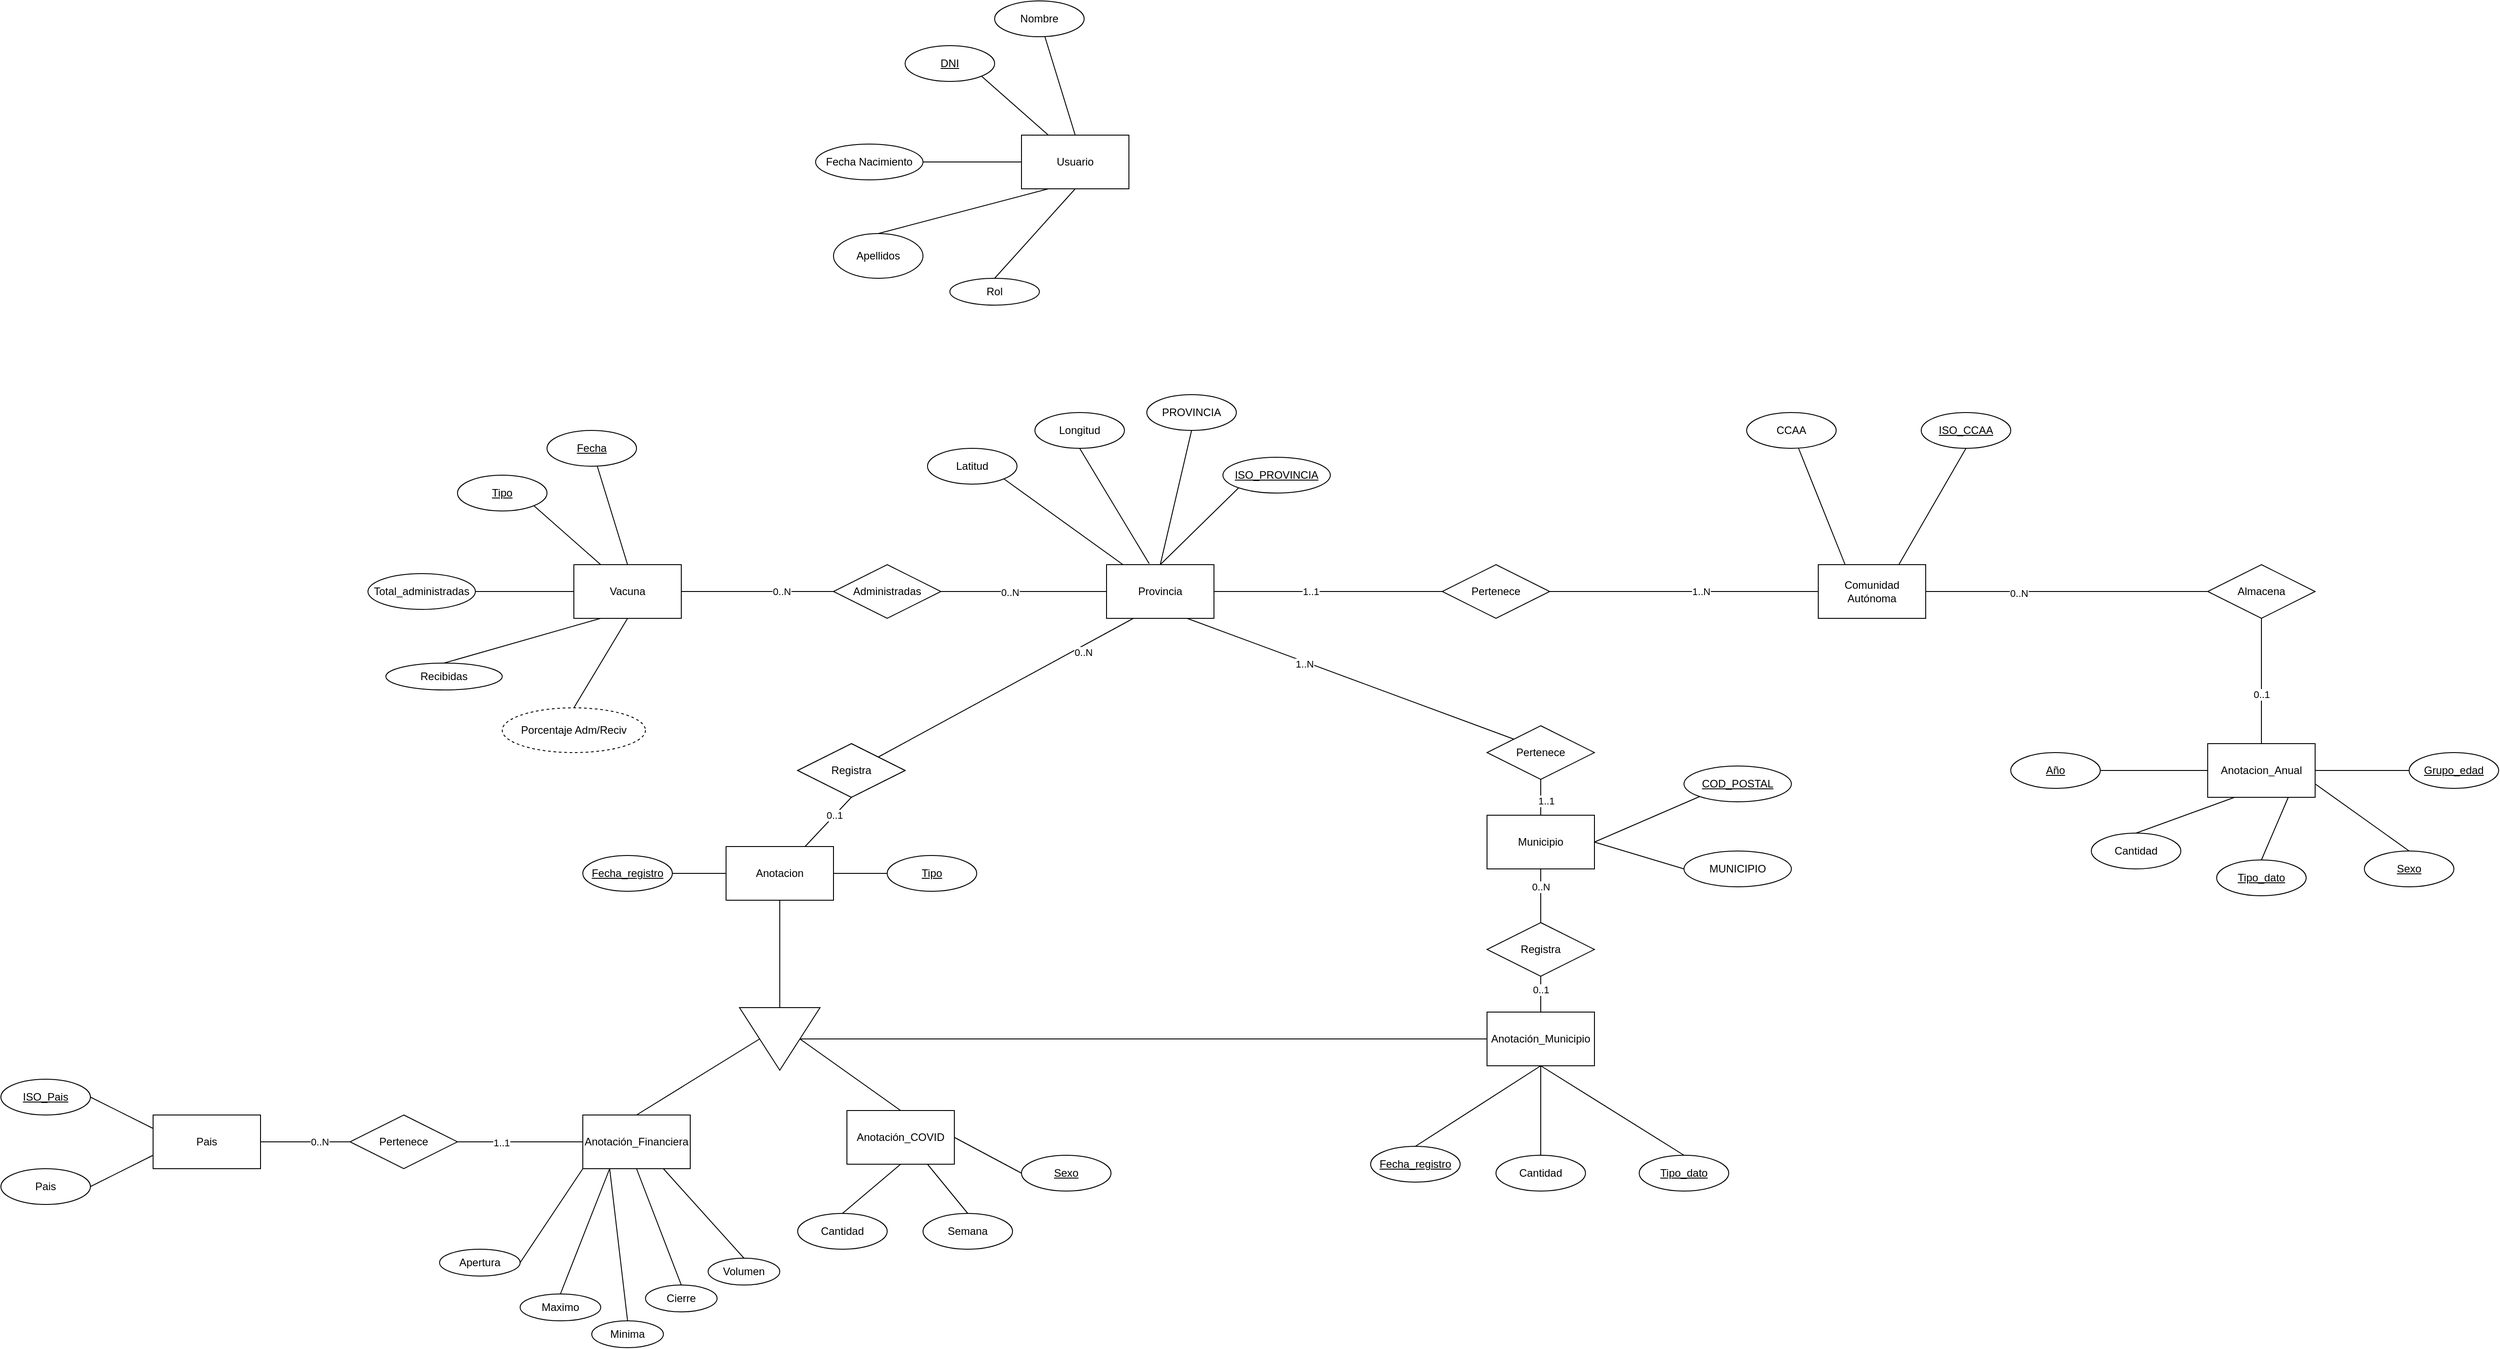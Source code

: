 <mxfile version="20.0.4" type="github">
  <diagram id="x1stXme_lI0jsgs1N3h_" name="Page-1">
    <mxGraphModel dx="4740" dy="2457" grid="1" gridSize="10" guides="1" tooltips="1" connect="1" arrows="1" fold="1" page="1" pageScale="1" pageWidth="5000" pageHeight="5000" math="0" shadow="0">
      <root>
        <mxCell id="0" />
        <mxCell id="1" parent="0" />
        <mxCell id="La3-25jKobvIbMl1DCS8-3" value="Provincia" style="rounded=0;whiteSpace=wrap;html=1;" parent="1" vertex="1">
          <mxGeometry x="1275" y="770" width="120" height="60" as="geometry" />
        </mxCell>
        <mxCell id="La3-25jKobvIbMl1DCS8-4" value="Pertenece" style="rhombus;whiteSpace=wrap;html=1;" parent="1" vertex="1">
          <mxGeometry x="1650" y="770" width="120" height="60" as="geometry" />
        </mxCell>
        <mxCell id="La3-25jKobvIbMl1DCS8-5" value="Comunidad Autónoma" style="rounded=0;whiteSpace=wrap;html=1;" parent="1" vertex="1">
          <mxGeometry x="2070" y="770" width="120" height="60" as="geometry" />
        </mxCell>
        <mxCell id="La3-25jKobvIbMl1DCS8-6" value="PROVINCIA" style="ellipse;whiteSpace=wrap;html=1;" parent="1" vertex="1">
          <mxGeometry x="1320" y="580" width="100" height="40" as="geometry" />
        </mxCell>
        <mxCell id="La3-25jKobvIbMl1DCS8-7" value="&lt;u&gt;ISO_PROVINCIA&lt;/u&gt;" style="ellipse;whiteSpace=wrap;html=1;" parent="1" vertex="1">
          <mxGeometry x="1405" y="650" width="120" height="40" as="geometry" />
        </mxCell>
        <mxCell id="La3-25jKobvIbMl1DCS8-8" value="" style="endArrow=none;html=1;rounded=0;entryX=0;entryY=1;entryDx=0;entryDy=0;exitX=0.5;exitY=0;exitDx=0;exitDy=0;" parent="1" source="La3-25jKobvIbMl1DCS8-3" target="La3-25jKobvIbMl1DCS8-7" edge="1">
          <mxGeometry width="50" height="50" relative="1" as="geometry">
            <mxPoint x="1515" y="910" as="sourcePoint" />
            <mxPoint x="1565" y="860" as="targetPoint" />
          </mxGeometry>
        </mxCell>
        <mxCell id="La3-25jKobvIbMl1DCS8-9" value="" style="endArrow=none;html=1;rounded=0;entryX=0.5;entryY=1;entryDx=0;entryDy=0;exitX=0.5;exitY=0;exitDx=0;exitDy=0;" parent="1" source="La3-25jKobvIbMl1DCS8-3" target="La3-25jKobvIbMl1DCS8-6" edge="1">
          <mxGeometry width="50" height="50" relative="1" as="geometry">
            <mxPoint x="1515" y="910" as="sourcePoint" />
            <mxPoint x="1565" y="860" as="targetPoint" />
          </mxGeometry>
        </mxCell>
        <mxCell id="La3-25jKobvIbMl1DCS8-10" value="CCAA" style="ellipse;whiteSpace=wrap;html=1;" parent="1" vertex="1">
          <mxGeometry x="1990" y="600" width="100" height="40" as="geometry" />
        </mxCell>
        <mxCell id="La3-25jKobvIbMl1DCS8-11" value="&lt;u&gt;ISO_CCAA&lt;/u&gt;" style="ellipse;whiteSpace=wrap;html=1;" parent="1" vertex="1">
          <mxGeometry x="2185" y="600" width="100" height="40" as="geometry" />
        </mxCell>
        <mxCell id="La3-25jKobvIbMl1DCS8-12" value="" style="endArrow=none;html=1;rounded=0;exitX=0.25;exitY=0;exitDx=0;exitDy=0;" parent="1" source="La3-25jKobvIbMl1DCS8-5" target="La3-25jKobvIbMl1DCS8-10" edge="1">
          <mxGeometry width="50" height="50" relative="1" as="geometry">
            <mxPoint x="1780" y="760" as="sourcePoint" />
            <mxPoint x="1830" y="710" as="targetPoint" />
          </mxGeometry>
        </mxCell>
        <mxCell id="La3-25jKobvIbMl1DCS8-13" value="" style="endArrow=none;html=1;rounded=0;entryX=0.5;entryY=1;entryDx=0;entryDy=0;exitX=0.75;exitY=0;exitDx=0;exitDy=0;" parent="1" source="La3-25jKobvIbMl1DCS8-5" target="La3-25jKobvIbMl1DCS8-11" edge="1">
          <mxGeometry width="50" height="50" relative="1" as="geometry">
            <mxPoint x="1980" y="780" as="sourcePoint" />
            <mxPoint x="2030" y="730" as="targetPoint" />
          </mxGeometry>
        </mxCell>
        <mxCell id="La3-25jKobvIbMl1DCS8-14" value="" style="endArrow=none;html=1;rounded=0;strokeColor=default;exitX=1;exitY=0.5;exitDx=0;exitDy=0;entryX=0;entryY=0.5;entryDx=0;entryDy=0;" parent="1" source="La3-25jKobvIbMl1DCS8-3" target="La3-25jKobvIbMl1DCS8-4" edge="1">
          <mxGeometry width="50" height="50" relative="1" as="geometry">
            <mxPoint x="1385" y="830" as="sourcePoint" />
            <mxPoint x="1455.0" y="800.0" as="targetPoint" />
          </mxGeometry>
        </mxCell>
        <mxCell id="La3-25jKobvIbMl1DCS8-15" value="1..1" style="edgeLabel;html=1;align=center;verticalAlign=middle;resizable=0;points=[];" parent="La3-25jKobvIbMl1DCS8-14" vertex="1" connectable="0">
          <mxGeometry x="-0.2" relative="1" as="geometry">
            <mxPoint x="6" as="offset" />
          </mxGeometry>
        </mxCell>
        <mxCell id="La3-25jKobvIbMl1DCS8-16" value="" style="endArrow=none;html=1;rounded=0;strokeColor=default;exitX=1;exitY=0.5;exitDx=0;exitDy=0;entryX=0;entryY=0.5;entryDx=0;entryDy=0;" parent="1" source="La3-25jKobvIbMl1DCS8-4" target="La3-25jKobvIbMl1DCS8-5" edge="1">
          <mxGeometry width="50" height="50" relative="1" as="geometry">
            <mxPoint x="1780" y="799.5" as="sourcePoint" />
            <mxPoint x="1880" y="799.5" as="targetPoint" />
          </mxGeometry>
        </mxCell>
        <mxCell id="La3-25jKobvIbMl1DCS8-17" value="1..N" style="edgeLabel;html=1;align=center;verticalAlign=middle;resizable=0;points=[];" parent="La3-25jKobvIbMl1DCS8-16" vertex="1" connectable="0">
          <mxGeometry x="0.214" y="-1" relative="1" as="geometry">
            <mxPoint x="-13" y="-1" as="offset" />
          </mxGeometry>
        </mxCell>
        <mxCell id="La3-25jKobvIbMl1DCS8-18" value="Vacuna" style="rounded=0;whiteSpace=wrap;html=1;" parent="1" vertex="1">
          <mxGeometry x="680" y="770" width="120" height="60" as="geometry" />
        </mxCell>
        <mxCell id="La3-25jKobvIbMl1DCS8-19" value="&lt;u&gt;Tipo&lt;/u&gt;" style="ellipse;whiteSpace=wrap;html=1;" parent="1" vertex="1">
          <mxGeometry x="550" y="670" width="100" height="40" as="geometry" />
        </mxCell>
        <mxCell id="La3-25jKobvIbMl1DCS8-20" value="" style="endArrow=none;html=1;rounded=0;strokeColor=default;entryX=0.25;entryY=0;entryDx=0;entryDy=0;exitX=1;exitY=1;exitDx=0;exitDy=0;" parent="1" source="La3-25jKobvIbMl1DCS8-19" target="La3-25jKobvIbMl1DCS8-18" edge="1">
          <mxGeometry width="50" height="50" relative="1" as="geometry">
            <mxPoint x="400" y="870" as="sourcePoint" />
            <mxPoint x="450" y="820" as="targetPoint" />
          </mxGeometry>
        </mxCell>
        <mxCell id="La3-25jKobvIbMl1DCS8-21" value="Total_administradas" style="ellipse;whiteSpace=wrap;html=1;" parent="1" vertex="1">
          <mxGeometry x="450" y="780" width="120" height="40" as="geometry" />
        </mxCell>
        <mxCell id="La3-25jKobvIbMl1DCS8-22" value="" style="endArrow=none;html=1;rounded=0;strokeColor=default;entryX=0;entryY=0.5;entryDx=0;entryDy=0;exitX=1;exitY=0.5;exitDx=0;exitDy=0;" parent="1" source="La3-25jKobvIbMl1DCS8-21" target="La3-25jKobvIbMl1DCS8-18" edge="1">
          <mxGeometry width="50" height="50" relative="1" as="geometry">
            <mxPoint x="550" y="890" as="sourcePoint" />
            <mxPoint x="650" y="840" as="targetPoint" />
          </mxGeometry>
        </mxCell>
        <mxCell id="La3-25jKobvIbMl1DCS8-23" value="Recibidas" style="ellipse;whiteSpace=wrap;html=1;" parent="1" vertex="1">
          <mxGeometry x="470" y="880" width="130" height="30" as="geometry" />
        </mxCell>
        <mxCell id="La3-25jKobvIbMl1DCS8-24" value="" style="endArrow=none;html=1;rounded=0;strokeColor=default;entryX=0.25;entryY=1;entryDx=0;entryDy=0;exitX=0.5;exitY=0;exitDx=0;exitDy=0;" parent="1" source="La3-25jKobvIbMl1DCS8-23" target="La3-25jKobvIbMl1DCS8-18" edge="1">
          <mxGeometry width="50" height="50" relative="1" as="geometry">
            <mxPoint x="460" y="920" as="sourcePoint" />
            <mxPoint x="540" y="830" as="targetPoint" />
          </mxGeometry>
        </mxCell>
        <mxCell id="La3-25jKobvIbMl1DCS8-25" value="Porcentaje Adm/Reciv" style="ellipse;whiteSpace=wrap;html=1;dashed=1;" parent="1" vertex="1">
          <mxGeometry x="600" y="930" width="160" height="50" as="geometry" />
        </mxCell>
        <mxCell id="La3-25jKobvIbMl1DCS8-26" value="" style="endArrow=none;html=1;rounded=0;strokeColor=default;exitX=0.5;exitY=0;exitDx=0;exitDy=0;entryX=0.5;entryY=1;entryDx=0;entryDy=0;" parent="1" source="La3-25jKobvIbMl1DCS8-25" target="La3-25jKobvIbMl1DCS8-18" edge="1">
          <mxGeometry width="50" height="50" relative="1" as="geometry">
            <mxPoint x="690" y="950" as="sourcePoint" />
            <mxPoint x="670" y="830" as="targetPoint" />
          </mxGeometry>
        </mxCell>
        <mxCell id="La3-25jKobvIbMl1DCS8-27" value="Administradas" style="rhombus;whiteSpace=wrap;html=1;" parent="1" vertex="1">
          <mxGeometry x="970" y="770" width="120" height="60" as="geometry" />
        </mxCell>
        <mxCell id="La3-25jKobvIbMl1DCS8-28" value="" style="endArrow=none;html=1;rounded=0;entryX=0;entryY=0.5;entryDx=0;entryDy=0;exitX=1;exitY=0.5;exitDx=0;exitDy=0;" parent="1" source="La3-25jKobvIbMl1DCS8-27" target="La3-25jKobvIbMl1DCS8-3" edge="1">
          <mxGeometry width="50" height="50" relative="1" as="geometry">
            <mxPoint x="1354.64" y="930.86" as="sourcePoint" />
            <mxPoint x="1320" y="800" as="targetPoint" />
          </mxGeometry>
        </mxCell>
        <mxCell id="La3-25jKobvIbMl1DCS8-29" value="0..N" style="edgeLabel;html=1;align=center;verticalAlign=middle;resizable=0;points=[];" parent="La3-25jKobvIbMl1DCS8-28" vertex="1" connectable="0">
          <mxGeometry x="0.25" y="-1" relative="1" as="geometry">
            <mxPoint x="-39" as="offset" />
          </mxGeometry>
        </mxCell>
        <mxCell id="La3-25jKobvIbMl1DCS8-30" value="" style="endArrow=none;html=1;rounded=0;entryX=0;entryY=0.5;entryDx=0;entryDy=0;exitX=1;exitY=0.5;exitDx=0;exitDy=0;" parent="1" source="La3-25jKobvIbMl1DCS8-18" target="La3-25jKobvIbMl1DCS8-27" edge="1">
          <mxGeometry width="50" height="50" relative="1" as="geometry">
            <mxPoint x="790" y="900" as="sourcePoint" />
            <mxPoint x="870" y="830" as="targetPoint" />
          </mxGeometry>
        </mxCell>
        <mxCell id="La3-25jKobvIbMl1DCS8-31" value="0..N" style="edgeLabel;html=1;align=center;verticalAlign=middle;resizable=0;points=[];" parent="La3-25jKobvIbMl1DCS8-30" vertex="1" connectable="0">
          <mxGeometry x="-0.4" y="-2" relative="1" as="geometry">
            <mxPoint x="61" y="-2" as="offset" />
          </mxGeometry>
        </mxCell>
        <mxCell id="La3-25jKobvIbMl1DCS8-32" value="Anotacion" style="rounded=0;whiteSpace=wrap;html=1;" parent="1" vertex="1">
          <mxGeometry x="850" y="1085" width="120" height="60" as="geometry" />
        </mxCell>
        <mxCell id="La3-25jKobvIbMl1DCS8-33" value="Municipio" style="rounded=0;whiteSpace=wrap;html=1;" parent="1" vertex="1">
          <mxGeometry x="1700" y="1050" width="120" height="60" as="geometry" />
        </mxCell>
        <mxCell id="La3-25jKobvIbMl1DCS8-34" value="&lt;u&gt;Tipo&lt;/u&gt;" style="ellipse;whiteSpace=wrap;html=1;" parent="1" vertex="1">
          <mxGeometry x="1030" y="1095" width="100" height="40" as="geometry" />
        </mxCell>
        <mxCell id="La3-25jKobvIbMl1DCS8-35" value="" style="endArrow=none;html=1;rounded=0;entryX=0;entryY=0.5;entryDx=0;entryDy=0;exitX=1;exitY=0.5;exitDx=0;exitDy=0;" parent="1" source="La3-25jKobvIbMl1DCS8-32" target="La3-25jKobvIbMl1DCS8-34" edge="1">
          <mxGeometry width="50" height="50" relative="1" as="geometry">
            <mxPoint x="845.0" y="1160.0" as="sourcePoint" />
            <mxPoint x="925.0" y="1060" as="targetPoint" />
          </mxGeometry>
        </mxCell>
        <mxCell id="La3-25jKobvIbMl1DCS8-37" value="" style="endArrow=none;html=1;rounded=0;entryX=0.5;entryY=0;entryDx=0;entryDy=0;exitX=0.5;exitY=1;exitDx=0;exitDy=0;" parent="1" source="ETN5ZDyVyyqrD5R9jvIr-5" target="ETN5ZDyVyyqrD5R9jvIr-7" edge="1">
          <mxGeometry width="50" height="50" relative="1" as="geometry">
            <mxPoint x="915.0" y="1320.0" as="sourcePoint" />
            <mxPoint x="780.0" y="1235" as="targetPoint" />
          </mxGeometry>
        </mxCell>
        <mxCell id="La3-25jKobvIbMl1DCS8-38" value="Latitud" style="ellipse;whiteSpace=wrap;html=1;" parent="1" vertex="1">
          <mxGeometry x="1075" y="640" width="100" height="40" as="geometry" />
        </mxCell>
        <mxCell id="La3-25jKobvIbMl1DCS8-39" value="Longitud" style="ellipse;whiteSpace=wrap;html=1;" parent="1" vertex="1">
          <mxGeometry x="1195" y="600" width="100" height="40" as="geometry" />
        </mxCell>
        <mxCell id="La3-25jKobvIbMl1DCS8-40" value="" style="endArrow=none;html=1;rounded=0;entryX=0.5;entryY=1;entryDx=0;entryDy=0;exitX=0.397;exitY=-0.018;exitDx=0;exitDy=0;exitPerimeter=0;" parent="1" source="La3-25jKobvIbMl1DCS8-3" target="La3-25jKobvIbMl1DCS8-39" edge="1">
          <mxGeometry width="50" height="50" relative="1" as="geometry">
            <mxPoint x="1345.0" y="780.0" as="sourcePoint" />
            <mxPoint x="1469.854" y="724.226" as="targetPoint" />
          </mxGeometry>
        </mxCell>
        <mxCell id="La3-25jKobvIbMl1DCS8-41" value="" style="endArrow=none;html=1;rounded=0;entryX=1;entryY=1;entryDx=0;entryDy=0;" parent="1" source="La3-25jKobvIbMl1DCS8-3" target="La3-25jKobvIbMl1DCS8-38" edge="1">
          <mxGeometry width="50" height="50" relative="1" as="geometry">
            <mxPoint x="1355.0" y="790.0" as="sourcePoint" />
            <mxPoint x="1479.854" y="734.226" as="targetPoint" />
          </mxGeometry>
        </mxCell>
        <mxCell id="La3-25jKobvIbMl1DCS8-42" value="Registra" style="rhombus;whiteSpace=wrap;html=1;" parent="1" vertex="1">
          <mxGeometry x="930" y="970" width="120" height="60" as="geometry" />
        </mxCell>
        <mxCell id="La3-25jKobvIbMl1DCS8-43" style="rounded=0;orthogonalLoop=1;jettySize=auto;html=1;exitX=0.5;exitY=1;exitDx=0;exitDy=0;endArrow=none;endFill=0;" parent="1" source="La3-25jKobvIbMl1DCS8-42" target="La3-25jKobvIbMl1DCS8-32" edge="1">
          <mxGeometry relative="1" as="geometry">
            <mxPoint x="1144.58" y="1005" as="sourcePoint" />
            <mxPoint x="1144.58" y="1065" as="targetPoint" />
          </mxGeometry>
        </mxCell>
        <mxCell id="La3-25jKobvIbMl1DCS8-44" value="0..1" style="edgeLabel;html=1;align=center;verticalAlign=middle;resizable=0;points=[];" parent="La3-25jKobvIbMl1DCS8-43" vertex="1" connectable="0">
          <mxGeometry x="-0.267" relative="1" as="geometry">
            <mxPoint as="offset" />
          </mxGeometry>
        </mxCell>
        <mxCell id="La3-25jKobvIbMl1DCS8-45" value="&lt;u&gt;Fecha_registro&lt;/u&gt;" style="ellipse;whiteSpace=wrap;html=1;" parent="1" vertex="1">
          <mxGeometry x="690" y="1095" width="100" height="40" as="geometry" />
        </mxCell>
        <mxCell id="La3-25jKobvIbMl1DCS8-46" value="" style="endArrow=none;html=1;rounded=0;entryX=1;entryY=0.5;entryDx=0;entryDy=0;exitX=0;exitY=0.5;exitDx=0;exitDy=0;" parent="1" source="La3-25jKobvIbMl1DCS8-32" target="La3-25jKobvIbMl1DCS8-45" edge="1">
          <mxGeometry width="50" height="50" relative="1" as="geometry">
            <mxPoint x="1155" y="835.0" as="sourcePoint" />
            <mxPoint x="1242.574" y="749.142" as="targetPoint" />
          </mxGeometry>
        </mxCell>
        <mxCell id="La3-25jKobvIbMl1DCS8-56" value="&lt;u&gt;Grupo_edad&lt;/u&gt;" style="ellipse;whiteSpace=wrap;html=1;" parent="1" vertex="1">
          <mxGeometry x="2730" y="980" width="100" height="40" as="geometry" />
        </mxCell>
        <mxCell id="La3-25jKobvIbMl1DCS8-57" value="" style="endArrow=none;html=1;rounded=0;exitX=0;exitY=0.5;exitDx=0;exitDy=0;entryX=1;entryY=0.5;entryDx=0;entryDy=0;" parent="1" source="La3-25jKobvIbMl1DCS8-56" target="La3-25jKobvIbMl1DCS8-78" edge="1">
          <mxGeometry width="50" height="50" relative="1" as="geometry">
            <mxPoint x="3060" y="780" as="sourcePoint" />
            <mxPoint x="2825" y="950" as="targetPoint" />
          </mxGeometry>
        </mxCell>
        <mxCell id="La3-25jKobvIbMl1DCS8-58" value="Pertenece" style="rhombus;whiteSpace=wrap;html=1;" parent="1" vertex="1">
          <mxGeometry x="1700" y="950" width="120" height="60" as="geometry" />
        </mxCell>
        <mxCell id="La3-25jKobvIbMl1DCS8-59" value="" style="endArrow=none;html=1;rounded=0;strokeColor=default;exitX=0.5;exitY=0;exitDx=0;exitDy=0;entryX=0.5;entryY=1;entryDx=0;entryDy=0;" parent="1" source="La3-25jKobvIbMl1DCS8-33" target="La3-25jKobvIbMl1DCS8-58" edge="1">
          <mxGeometry width="50" height="50" relative="1" as="geometry">
            <mxPoint x="1582.5" y="980" as="sourcePoint" />
            <mxPoint x="1642.5" y="980.0" as="targetPoint" />
          </mxGeometry>
        </mxCell>
        <mxCell id="La3-25jKobvIbMl1DCS8-60" value="1..1" style="edgeLabel;html=1;align=center;verticalAlign=middle;resizable=0;points=[];" parent="La3-25jKobvIbMl1DCS8-59" vertex="1" connectable="0">
          <mxGeometry x="-0.2" relative="1" as="geometry">
            <mxPoint x="6" as="offset" />
          </mxGeometry>
        </mxCell>
        <mxCell id="La3-25jKobvIbMl1DCS8-61" value="" style="endArrow=none;html=1;rounded=0;strokeColor=default;exitX=0;exitY=0;exitDx=0;exitDy=0;entryX=0.75;entryY=1;entryDx=0;entryDy=0;" parent="1" source="La3-25jKobvIbMl1DCS8-58" target="La3-25jKobvIbMl1DCS8-3" edge="1">
          <mxGeometry width="50" height="50" relative="1" as="geometry">
            <mxPoint x="1727.5" y="899.5" as="sourcePoint" />
            <mxPoint x="1787.5" y="900" as="targetPoint" />
          </mxGeometry>
        </mxCell>
        <mxCell id="La3-25jKobvIbMl1DCS8-62" value="1..N" style="edgeLabel;html=1;align=center;verticalAlign=middle;resizable=0;points=[];" parent="La3-25jKobvIbMl1DCS8-61" vertex="1" connectable="0">
          <mxGeometry x="0.214" y="-1" relative="1" as="geometry">
            <mxPoint x="-13" y="-1" as="offset" />
          </mxGeometry>
        </mxCell>
        <mxCell id="La3-25jKobvIbMl1DCS8-67" value="" style="endArrow=none;html=1;rounded=0;entryX=0.5;entryY=0;entryDx=0;entryDy=0;" parent="1" source="La3-25jKobvIbMl1DCS8-105" target="La3-25jKobvIbMl1DCS8-106" edge="1">
          <mxGeometry width="50" height="50" relative="1" as="geometry">
            <mxPoint x="1495.0" y="1400" as="sourcePoint" />
            <mxPoint x="1685.0" y="1400" as="targetPoint" />
          </mxGeometry>
        </mxCell>
        <mxCell id="La3-25jKobvIbMl1DCS8-68" style="rounded=0;orthogonalLoop=1;jettySize=auto;html=1;exitX=0.25;exitY=1;exitDx=0;exitDy=0;entryX=1;entryY=0;entryDx=0;entryDy=0;endArrow=none;endFill=0;" parent="1" target="La3-25jKobvIbMl1DCS8-70" edge="1" source="La3-25jKobvIbMl1DCS8-3">
          <mxGeometry relative="1" as="geometry">
            <mxPoint x="1335" y="830" as="sourcePoint" />
          </mxGeometry>
        </mxCell>
        <mxCell id="La3-25jKobvIbMl1DCS8-69" value="0..N" style="edgeLabel;html=1;align=center;verticalAlign=middle;resizable=0;points=[];" parent="La3-25jKobvIbMl1DCS8-68" vertex="1" connectable="0">
          <mxGeometry x="-0.6" y="-2" relative="1" as="geometry">
            <mxPoint x="2" y="8" as="offset" />
          </mxGeometry>
        </mxCell>
        <mxCell id="La3-25jKobvIbMl1DCS8-70" value="Registra" style="rhombus;whiteSpace=wrap;html=1;" parent="1" vertex="1">
          <mxGeometry x="930" y="970" width="120" height="60" as="geometry" />
        </mxCell>
        <mxCell id="La3-25jKobvIbMl1DCS8-73" value="&lt;u&gt;Fecha_registro&lt;/u&gt;" style="ellipse;whiteSpace=wrap;html=1;" parent="1" vertex="1">
          <mxGeometry x="1570" y="1420" width="100" height="40" as="geometry" />
        </mxCell>
        <mxCell id="La3-25jKobvIbMl1DCS8-74" value="" style="endArrow=none;html=1;rounded=0;entryX=0.5;entryY=0;entryDx=0;entryDy=0;exitX=0.5;exitY=1;exitDx=0;exitDy=0;" parent="1" source="La3-25jKobvIbMl1DCS8-105" target="La3-25jKobvIbMl1DCS8-73" edge="1">
          <mxGeometry width="50" height="50" relative="1" as="geometry">
            <mxPoint x="1465.0" y="1400" as="sourcePoint" />
            <mxPoint x="2302.574" y="1004.142" as="targetPoint" />
          </mxGeometry>
        </mxCell>
        <mxCell id="La3-25jKobvIbMl1DCS8-75" style="rounded=0;orthogonalLoop=1;jettySize=auto;html=1;exitX=0.5;exitY=1;exitDx=0;exitDy=0;entryX=0.5;entryY=0;entryDx=0;entryDy=0;endArrow=none;endFill=0;" parent="1" source="La3-25jKobvIbMl1DCS8-33" target="La3-25jKobvIbMl1DCS8-77" edge="1">
          <mxGeometry relative="1" as="geometry">
            <mxPoint x="2205" y="1140" as="sourcePoint" />
          </mxGeometry>
        </mxCell>
        <mxCell id="La3-25jKobvIbMl1DCS8-76" value="0..N" style="edgeLabel;html=1;align=center;verticalAlign=middle;resizable=0;points=[];" parent="La3-25jKobvIbMl1DCS8-75" vertex="1" connectable="0">
          <mxGeometry x="-0.6" y="-2" relative="1" as="geometry">
            <mxPoint x="2" y="8" as="offset" />
          </mxGeometry>
        </mxCell>
        <mxCell id="La3-25jKobvIbMl1DCS8-77" value="Registra" style="rhombus;whiteSpace=wrap;html=1;" parent="1" vertex="1">
          <mxGeometry x="1700" y="1170" width="120" height="60" as="geometry" />
        </mxCell>
        <mxCell id="La3-25jKobvIbMl1DCS8-78" value="Anotacion_Anual" style="rounded=0;whiteSpace=wrap;html=1;" parent="1" vertex="1">
          <mxGeometry x="2505" y="970" width="120" height="60" as="geometry" />
        </mxCell>
        <mxCell id="La3-25jKobvIbMl1DCS8-79" value="&lt;u&gt;Tipo_dato&lt;/u&gt;" style="ellipse;whiteSpace=wrap;html=1;" parent="1" vertex="1">
          <mxGeometry x="2515" y="1100" width="100" height="40" as="geometry" />
        </mxCell>
        <mxCell id="La3-25jKobvIbMl1DCS8-80" value="Cantidad" style="ellipse;whiteSpace=wrap;html=1;" parent="1" vertex="1">
          <mxGeometry x="2375" y="1070" width="100" height="40" as="geometry" />
        </mxCell>
        <mxCell id="La3-25jKobvIbMl1DCS8-81" value="" style="endArrow=none;html=1;rounded=0;entryX=0.5;entryY=0;entryDx=0;entryDy=0;exitX=0.25;exitY=1;exitDx=0;exitDy=0;" parent="1" source="La3-25jKobvIbMl1DCS8-78" target="La3-25jKobvIbMl1DCS8-80" edge="1">
          <mxGeometry width="50" height="50" relative="1" as="geometry">
            <mxPoint x="2385" y="1020" as="sourcePoint" />
            <mxPoint x="2425" y="1080" as="targetPoint" />
          </mxGeometry>
        </mxCell>
        <mxCell id="La3-25jKobvIbMl1DCS8-82" value="" style="endArrow=none;html=1;rounded=0;entryX=0.5;entryY=0;entryDx=0;entryDy=0;exitX=0.75;exitY=1;exitDx=0;exitDy=0;" parent="1" source="La3-25jKobvIbMl1DCS8-78" target="La3-25jKobvIbMl1DCS8-79" edge="1">
          <mxGeometry width="50" height="50" relative="1" as="geometry">
            <mxPoint x="2325" y="1020" as="sourcePoint" />
            <mxPoint x="2275" y="1080" as="targetPoint" />
          </mxGeometry>
        </mxCell>
        <mxCell id="La3-25jKobvIbMl1DCS8-83" value="&lt;u&gt;Sexo&lt;/u&gt;" style="ellipse;whiteSpace=wrap;html=1;" parent="1" vertex="1">
          <mxGeometry x="2680" y="1090" width="100" height="40" as="geometry" />
        </mxCell>
        <mxCell id="La3-25jKobvIbMl1DCS8-84" value="" style="endArrow=none;html=1;rounded=0;entryX=1;entryY=0.75;entryDx=0;entryDy=0;exitX=0.5;exitY=0;exitDx=0;exitDy=0;" parent="1" source="La3-25jKobvIbMl1DCS8-83" target="La3-25jKobvIbMl1DCS8-78" edge="1">
          <mxGeometry width="50" height="50" relative="1" as="geometry">
            <mxPoint x="2415" y="1030" as="sourcePoint" />
            <mxPoint x="2765" y="1015" as="targetPoint" />
          </mxGeometry>
        </mxCell>
        <mxCell id="La3-25jKobvIbMl1DCS8-90" value="&lt;u&gt;Año&lt;/u&gt;" style="ellipse;whiteSpace=wrap;html=1;" parent="1" vertex="1">
          <mxGeometry x="2285" y="980" width="100" height="40" as="geometry" />
        </mxCell>
        <mxCell id="La3-25jKobvIbMl1DCS8-91" value="" style="endArrow=none;html=1;rounded=0;entryX=1;entryY=0.5;entryDx=0;entryDy=0;exitX=0;exitY=0.5;exitDx=0;exitDy=0;" parent="1" source="La3-25jKobvIbMl1DCS8-78" target="La3-25jKobvIbMl1DCS8-90" edge="1">
          <mxGeometry width="50" height="50" relative="1" as="geometry">
            <mxPoint x="2785" y="915" as="sourcePoint" />
            <mxPoint x="2725" y="975" as="targetPoint" />
          </mxGeometry>
        </mxCell>
        <mxCell id="La3-25jKobvIbMl1DCS8-92" value="Almacena" style="rhombus;whiteSpace=wrap;html=1;" parent="1" vertex="1">
          <mxGeometry x="2505" y="770" width="120" height="60" as="geometry" />
        </mxCell>
        <mxCell id="La3-25jKobvIbMl1DCS8-93" value="" style="endArrow=none;html=1;rounded=0;entryX=0;entryY=0.5;entryDx=0;entryDy=0;exitX=1;exitY=0.5;exitDx=0;exitDy=0;" parent="1" source="La3-25jKobvIbMl1DCS8-5" target="La3-25jKobvIbMl1DCS8-92" edge="1">
          <mxGeometry width="50" height="50" relative="1" as="geometry">
            <mxPoint x="2150" y="1060" as="sourcePoint" />
            <mxPoint x="2800" y="975" as="targetPoint" />
          </mxGeometry>
        </mxCell>
        <mxCell id="La3-25jKobvIbMl1DCS8-94" value="0..N" style="edgeLabel;html=1;align=center;verticalAlign=middle;resizable=0;points=[];" parent="La3-25jKobvIbMl1DCS8-93" vertex="1" connectable="0">
          <mxGeometry x="-0.339" y="-2" relative="1" as="geometry">
            <mxPoint as="offset" />
          </mxGeometry>
        </mxCell>
        <mxCell id="La3-25jKobvIbMl1DCS8-95" value="" style="endArrow=none;html=1;rounded=0;entryX=0.5;entryY=1;entryDx=0;entryDy=0;exitX=0.5;exitY=0;exitDx=0;exitDy=0;" parent="1" source="La3-25jKobvIbMl1DCS8-78" target="La3-25jKobvIbMl1DCS8-92" edge="1">
          <mxGeometry width="50" height="50" relative="1" as="geometry">
            <mxPoint x="2685" y="875" as="sourcePoint" />
            <mxPoint x="2985" y="985" as="targetPoint" />
          </mxGeometry>
        </mxCell>
        <mxCell id="La3-25jKobvIbMl1DCS8-96" value="0..1" style="edgeLabel;html=1;align=center;verticalAlign=middle;resizable=0;points=[];" parent="La3-25jKobvIbMl1DCS8-95" vertex="1" connectable="0">
          <mxGeometry x="-0.208" relative="1" as="geometry">
            <mxPoint as="offset" />
          </mxGeometry>
        </mxCell>
        <mxCell id="La3-25jKobvIbMl1DCS8-97" value="&lt;u&gt;Fecha&lt;/u&gt;" style="ellipse;whiteSpace=wrap;html=1;" parent="1" vertex="1">
          <mxGeometry x="650" y="620" width="100" height="40" as="geometry" />
        </mxCell>
        <mxCell id="La3-25jKobvIbMl1DCS8-98" value="" style="endArrow=none;html=1;rounded=0;exitX=0.5;exitY=0;exitDx=0;exitDy=0;" parent="1" source="La3-25jKobvIbMl1DCS8-18" target="La3-25jKobvIbMl1DCS8-97" edge="1">
          <mxGeometry width="50" height="50" relative="1" as="geometry">
            <mxPoint x="1030" y="625" as="sourcePoint" />
            <mxPoint x="1342.574" y="374.142" as="targetPoint" />
          </mxGeometry>
        </mxCell>
        <mxCell id="La3-25jKobvIbMl1DCS8-105" value="Anotación_Municipio" style="rounded=0;whiteSpace=wrap;html=1;" parent="1" vertex="1">
          <mxGeometry x="1700" y="1270" width="120" height="60" as="geometry" />
        </mxCell>
        <mxCell id="La3-25jKobvIbMl1DCS8-106" value="Cantidad" style="ellipse;whiteSpace=wrap;html=1;" parent="1" vertex="1">
          <mxGeometry x="1710" y="1430" width="100" height="40" as="geometry" />
        </mxCell>
        <mxCell id="La3-25jKobvIbMl1DCS8-113" style="rounded=0;orthogonalLoop=1;jettySize=auto;html=1;exitX=0.5;exitY=1;exitDx=0;exitDy=0;endArrow=none;endFill=0;entryX=0.5;entryY=0;entryDx=0;entryDy=0;" parent="1" source="La3-25jKobvIbMl1DCS8-77" target="La3-25jKobvIbMl1DCS8-105" edge="1">
          <mxGeometry relative="1" as="geometry">
            <mxPoint x="1800.0" y="1270" as="sourcePoint" />
            <mxPoint x="1635.0" y="1380" as="targetPoint" />
          </mxGeometry>
        </mxCell>
        <mxCell id="La3-25jKobvIbMl1DCS8-114" value="0..1" style="edgeLabel;html=1;align=center;verticalAlign=middle;resizable=0;points=[];" parent="La3-25jKobvIbMl1DCS8-113" vertex="1" connectable="0">
          <mxGeometry x="-0.267" relative="1" as="geometry">
            <mxPoint as="offset" />
          </mxGeometry>
        </mxCell>
        <mxCell id="hGAfxoOGLagBNPNn_GTw-37" value="&lt;u&gt;COD_POSTAL&lt;/u&gt;" style="ellipse;whiteSpace=wrap;html=1;" parent="1" vertex="1">
          <mxGeometry x="1920" y="995" width="120" height="40" as="geometry" />
        </mxCell>
        <mxCell id="hGAfxoOGLagBNPNn_GTw-38" value="" style="endArrow=none;html=1;rounded=0;entryX=0;entryY=1;entryDx=0;entryDy=0;exitX=1;exitY=0.5;exitDx=0;exitDy=0;" parent="1" source="La3-25jKobvIbMl1DCS8-33" target="hGAfxoOGLagBNPNn_GTw-37" edge="1">
          <mxGeometry width="50" height="50" relative="1" as="geometry">
            <mxPoint x="1860.0" y="1130.0" as="sourcePoint" />
            <mxPoint x="2090" y="1220" as="targetPoint" />
          </mxGeometry>
        </mxCell>
        <mxCell id="vOfl9ptYlDWNYr21zags-2" value="MUNICIPIO" style="ellipse;whiteSpace=wrap;html=1;" parent="1" vertex="1">
          <mxGeometry x="1920" y="1090" width="120" height="40" as="geometry" />
        </mxCell>
        <mxCell id="vOfl9ptYlDWNYr21zags-3" value="" style="endArrow=none;html=1;rounded=0;entryX=0;entryY=0.5;entryDx=0;entryDy=0;exitX=1;exitY=0.5;exitDx=0;exitDy=0;" parent="1" source="La3-25jKobvIbMl1DCS8-33" target="vOfl9ptYlDWNYr21zags-2" edge="1">
          <mxGeometry width="50" height="50" relative="1" as="geometry">
            <mxPoint x="1810.0" y="1200.0" as="sourcePoint" />
            <mxPoint x="2080" y="1340" as="targetPoint" />
          </mxGeometry>
        </mxCell>
        <mxCell id="vOfl9ptYlDWNYr21zags-5" value="&lt;u&gt;Tipo_dato&lt;/u&gt;" style="ellipse;whiteSpace=wrap;html=1;" parent="1" vertex="1">
          <mxGeometry x="1870" y="1430" width="100" height="40" as="geometry" />
        </mxCell>
        <mxCell id="vOfl9ptYlDWNYr21zags-6" value="" style="endArrow=none;html=1;rounded=0;entryX=0.5;entryY=0;entryDx=0;entryDy=0;exitX=0.5;exitY=1;exitDx=0;exitDy=0;" parent="1" source="La3-25jKobvIbMl1DCS8-105" target="vOfl9ptYlDWNYr21zags-5" edge="1">
          <mxGeometry width="50" height="50" relative="1" as="geometry">
            <mxPoint x="1380.0" y="1180" as="sourcePoint" />
            <mxPoint x="1395.0" y="1250" as="targetPoint" />
          </mxGeometry>
        </mxCell>
        <mxCell id="vOfl9ptYlDWNYr21zags-7" value="Usuario" style="rounded=0;whiteSpace=wrap;html=1;" parent="1" vertex="1">
          <mxGeometry x="1180" y="290" width="120" height="60" as="geometry" />
        </mxCell>
        <mxCell id="vOfl9ptYlDWNYr21zags-8" value="&lt;u&gt;DNI&lt;/u&gt;" style="ellipse;whiteSpace=wrap;html=1;" parent="1" vertex="1">
          <mxGeometry x="1050" y="190" width="100" height="40" as="geometry" />
        </mxCell>
        <mxCell id="vOfl9ptYlDWNYr21zags-9" value="" style="endArrow=none;html=1;rounded=0;strokeColor=default;entryX=0.25;entryY=0;entryDx=0;entryDy=0;exitX=1;exitY=1;exitDx=0;exitDy=0;" parent="1" source="vOfl9ptYlDWNYr21zags-8" target="vOfl9ptYlDWNYr21zags-7" edge="1">
          <mxGeometry width="50" height="50" relative="1" as="geometry">
            <mxPoint x="900" y="390" as="sourcePoint" />
            <mxPoint x="950" y="340" as="targetPoint" />
          </mxGeometry>
        </mxCell>
        <mxCell id="vOfl9ptYlDWNYr21zags-10" value="Fecha Nacimiento" style="ellipse;whiteSpace=wrap;html=1;" parent="1" vertex="1">
          <mxGeometry x="950" y="300" width="120" height="40" as="geometry" />
        </mxCell>
        <mxCell id="vOfl9ptYlDWNYr21zags-11" value="" style="endArrow=none;html=1;rounded=0;strokeColor=default;entryX=0;entryY=0.5;entryDx=0;entryDy=0;exitX=1;exitY=0.5;exitDx=0;exitDy=0;" parent="1" source="vOfl9ptYlDWNYr21zags-10" target="vOfl9ptYlDWNYr21zags-7" edge="1">
          <mxGeometry width="50" height="50" relative="1" as="geometry">
            <mxPoint x="1050" y="410" as="sourcePoint" />
            <mxPoint x="1150" y="360" as="targetPoint" />
          </mxGeometry>
        </mxCell>
        <mxCell id="vOfl9ptYlDWNYr21zags-12" value="Apellidos" style="ellipse;whiteSpace=wrap;html=1;" parent="1" vertex="1">
          <mxGeometry x="970" y="400" width="100" height="50" as="geometry" />
        </mxCell>
        <mxCell id="vOfl9ptYlDWNYr21zags-13" value="" style="endArrow=none;html=1;rounded=0;strokeColor=default;entryX=0.25;entryY=1;entryDx=0;entryDy=0;exitX=0.5;exitY=0;exitDx=0;exitDy=0;" parent="1" source="vOfl9ptYlDWNYr21zags-12" target="vOfl9ptYlDWNYr21zags-7" edge="1">
          <mxGeometry width="50" height="50" relative="1" as="geometry">
            <mxPoint x="960" y="440" as="sourcePoint" />
            <mxPoint x="1040" y="350" as="targetPoint" />
          </mxGeometry>
        </mxCell>
        <mxCell id="vOfl9ptYlDWNYr21zags-14" value="Rol" style="ellipse;whiteSpace=wrap;html=1;" parent="1" vertex="1">
          <mxGeometry x="1100" y="450" width="100" height="30" as="geometry" />
        </mxCell>
        <mxCell id="vOfl9ptYlDWNYr21zags-15" value="" style="endArrow=none;html=1;rounded=0;strokeColor=default;exitX=0.5;exitY=0;exitDx=0;exitDy=0;entryX=0.5;entryY=1;entryDx=0;entryDy=0;" parent="1" source="vOfl9ptYlDWNYr21zags-14" target="vOfl9ptYlDWNYr21zags-7" edge="1">
          <mxGeometry width="50" height="50" relative="1" as="geometry">
            <mxPoint x="1190" y="470" as="sourcePoint" />
            <mxPoint x="1170" y="350" as="targetPoint" />
          </mxGeometry>
        </mxCell>
        <mxCell id="vOfl9ptYlDWNYr21zags-16" value="Nombre" style="ellipse;whiteSpace=wrap;html=1;" parent="1" vertex="1">
          <mxGeometry x="1150" y="140" width="100" height="40" as="geometry" />
        </mxCell>
        <mxCell id="vOfl9ptYlDWNYr21zags-17" value="" style="endArrow=none;html=1;rounded=0;exitX=0.5;exitY=0;exitDx=0;exitDy=0;" parent="1" source="vOfl9ptYlDWNYr21zags-7" target="vOfl9ptYlDWNYr21zags-16" edge="1">
          <mxGeometry width="50" height="50" relative="1" as="geometry">
            <mxPoint x="1530" y="145" as="sourcePoint" />
            <mxPoint x="1842.574" y="-105.858" as="targetPoint" />
          </mxGeometry>
        </mxCell>
        <mxCell id="vOfl9ptYlDWNYr21zags-18" value="Anotación_Financiera" style="rounded=0;whiteSpace=wrap;html=1;" parent="1" vertex="1">
          <mxGeometry x="690" y="1385" width="120" height="60" as="geometry" />
        </mxCell>
        <mxCell id="vOfl9ptYlDWNYr21zags-21" value="Apertura" style="ellipse;whiteSpace=wrap;html=1;" parent="1" vertex="1">
          <mxGeometry x="530" y="1535" width="90" height="30" as="geometry" />
        </mxCell>
        <mxCell id="vOfl9ptYlDWNYr21zags-22" value="" style="endArrow=none;html=1;rounded=0;strokeColor=default;exitX=1;exitY=0.5;exitDx=0;exitDy=0;entryX=0;entryY=1;entryDx=0;entryDy=0;" parent="1" source="vOfl9ptYlDWNYr21zags-21" target="vOfl9ptYlDWNYr21zags-18" edge="1">
          <mxGeometry width="50" height="50" relative="1" as="geometry">
            <mxPoint x="570" y="1545" as="sourcePoint" />
            <mxPoint x="650" y="1465" as="targetPoint" />
          </mxGeometry>
        </mxCell>
        <mxCell id="vOfl9ptYlDWNYr21zags-23" value="Maximo" style="ellipse;whiteSpace=wrap;html=1;" parent="1" vertex="1">
          <mxGeometry x="620" y="1585" width="90" height="30" as="geometry" />
        </mxCell>
        <mxCell id="vOfl9ptYlDWNYr21zags-24" value="" style="endArrow=none;html=1;rounded=0;strokeColor=default;entryX=0.25;entryY=1;entryDx=0;entryDy=0;exitX=0.5;exitY=0;exitDx=0;exitDy=0;" parent="1" source="vOfl9ptYlDWNYr21zags-23" target="vOfl9ptYlDWNYr21zags-18" edge="1">
          <mxGeometry width="50" height="50" relative="1" as="geometry">
            <mxPoint x="480" y="1575" as="sourcePoint" />
            <mxPoint x="560" y="1485" as="targetPoint" />
          </mxGeometry>
        </mxCell>
        <mxCell id="vOfl9ptYlDWNYr21zags-25" value="Minima" style="ellipse;whiteSpace=wrap;html=1;" parent="1" vertex="1">
          <mxGeometry x="700" y="1615" width="80" height="30" as="geometry" />
        </mxCell>
        <mxCell id="vOfl9ptYlDWNYr21zags-26" value="" style="endArrow=none;html=1;rounded=0;strokeColor=default;exitX=0.5;exitY=0;exitDx=0;exitDy=0;entryX=0.25;entryY=1;entryDx=0;entryDy=0;" parent="1" source="vOfl9ptYlDWNYr21zags-25" target="vOfl9ptYlDWNYr21zags-18" edge="1">
          <mxGeometry width="50" height="50" relative="1" as="geometry">
            <mxPoint x="710" y="1605" as="sourcePoint" />
            <mxPoint x="690" y="1485" as="targetPoint" />
          </mxGeometry>
        </mxCell>
        <mxCell id="vOfl9ptYlDWNYr21zags-29" value="Cierre" style="ellipse;whiteSpace=wrap;html=1;" parent="1" vertex="1">
          <mxGeometry x="760" y="1575" width="80" height="30" as="geometry" />
        </mxCell>
        <mxCell id="vOfl9ptYlDWNYr21zags-30" value="" style="endArrow=none;html=1;rounded=0;strokeColor=default;exitX=0.5;exitY=0;exitDx=0;exitDy=0;entryX=0.5;entryY=1;entryDx=0;entryDy=0;" parent="1" source="vOfl9ptYlDWNYr21zags-29" target="vOfl9ptYlDWNYr21zags-18" edge="1">
          <mxGeometry width="50" height="50" relative="1" as="geometry">
            <mxPoint x="810" y="1645" as="sourcePoint" />
            <mxPoint x="760" y="1465" as="targetPoint" />
          </mxGeometry>
        </mxCell>
        <mxCell id="vOfl9ptYlDWNYr21zags-32" value="" style="endArrow=none;html=1;rounded=0;strokeColor=default;exitX=0.5;exitY=0;exitDx=0;exitDy=0;entryX=0.75;entryY=1;entryDx=0;entryDy=0;" parent="1" source="vOfl9ptYlDWNYr21zags-33" target="vOfl9ptYlDWNYr21zags-18" edge="1">
          <mxGeometry width="50" height="50" relative="1" as="geometry">
            <mxPoint x="800" y="1605" as="sourcePoint" />
            <mxPoint x="860" y="1515" as="targetPoint" />
          </mxGeometry>
        </mxCell>
        <mxCell id="vOfl9ptYlDWNYr21zags-33" value="Volumen" style="ellipse;whiteSpace=wrap;html=1;" parent="1" vertex="1">
          <mxGeometry x="830" y="1545" width="80" height="30" as="geometry" />
        </mxCell>
        <mxCell id="ETN5ZDyVyyqrD5R9jvIr-1" value="" style="triangle;whiteSpace=wrap;html=1;rotation=90;" vertex="1" parent="1">
          <mxGeometry x="875" y="1255" width="70" height="90" as="geometry" />
        </mxCell>
        <mxCell id="ETN5ZDyVyyqrD5R9jvIr-3" value="" style="endArrow=none;html=1;rounded=0;entryX=0;entryY=0.5;entryDx=0;entryDy=0;exitX=0.5;exitY=1;exitDx=0;exitDy=0;" edge="1" parent="1" source="La3-25jKobvIbMl1DCS8-32" target="ETN5ZDyVyyqrD5R9jvIr-1">
          <mxGeometry width="50" height="50" relative="1" as="geometry">
            <mxPoint x="950" y="1155" as="sourcePoint" />
            <mxPoint x="1070" y="1215" as="targetPoint" />
          </mxGeometry>
        </mxCell>
        <mxCell id="ETN5ZDyVyyqrD5R9jvIr-4" value="" style="endArrow=none;html=1;rounded=0;entryX=0.5;entryY=0;entryDx=0;entryDy=0;exitX=0.5;exitY=1;exitDx=0;exitDy=0;" edge="1" parent="1" source="ETN5ZDyVyyqrD5R9jvIr-1" target="vOfl9ptYlDWNYr21zags-18">
          <mxGeometry width="50" height="50" relative="1" as="geometry">
            <mxPoint x="890.0" y="1215" as="sourcePoint" />
            <mxPoint x="790.0" y="1245" as="targetPoint" />
          </mxGeometry>
        </mxCell>
        <mxCell id="ETN5ZDyVyyqrD5R9jvIr-5" value="Anotación_COVID" style="rounded=0;whiteSpace=wrap;html=1;" vertex="1" parent="1">
          <mxGeometry x="985" y="1380" width="120" height="60" as="geometry" />
        </mxCell>
        <mxCell id="ETN5ZDyVyyqrD5R9jvIr-6" value="" style="endArrow=none;html=1;rounded=0;entryX=0.5;entryY=0;entryDx=0;entryDy=0;exitX=0.5;exitY=0;exitDx=0;exitDy=0;" edge="1" parent="1" source="ETN5ZDyVyyqrD5R9jvIr-1" target="ETN5ZDyVyyqrD5R9jvIr-5">
          <mxGeometry width="50" height="50" relative="1" as="geometry">
            <mxPoint x="897.5" y="1310" as="sourcePoint" />
            <mxPoint x="760" y="1395" as="targetPoint" />
          </mxGeometry>
        </mxCell>
        <mxCell id="ETN5ZDyVyyqrD5R9jvIr-7" value="Cantidad" style="ellipse;whiteSpace=wrap;html=1;" vertex="1" parent="1">
          <mxGeometry x="930" y="1495" width="100" height="40" as="geometry" />
        </mxCell>
        <mxCell id="ETN5ZDyVyyqrD5R9jvIr-9" style="edgeStyle=orthogonalEdgeStyle;rounded=0;orthogonalLoop=1;jettySize=auto;html=1;exitX=0.5;exitY=1;exitDx=0;exitDy=0;" edge="1" parent="1" source="vOfl9ptYlDWNYr21zags-23" target="vOfl9ptYlDWNYr21zags-23">
          <mxGeometry relative="1" as="geometry" />
        </mxCell>
        <mxCell id="ETN5ZDyVyyqrD5R9jvIr-10" value="Pertenece" style="rhombus;whiteSpace=wrap;html=1;" vertex="1" parent="1">
          <mxGeometry x="430" y="1385" width="120" height="60" as="geometry" />
        </mxCell>
        <mxCell id="ETN5ZDyVyyqrD5R9jvIr-11" value="" style="endArrow=none;html=1;rounded=0;entryX=0;entryY=0.5;entryDx=0;entryDy=0;exitX=1;exitY=0.5;exitDx=0;exitDy=0;" edge="1" parent="1" source="ETN5ZDyVyyqrD5R9jvIr-10" target="vOfl9ptYlDWNYr21zags-18">
          <mxGeometry width="50" height="50" relative="1" as="geometry">
            <mxPoint x="744.64" y="1540.86" as="sourcePoint" />
            <mxPoint x="665" y="1410" as="targetPoint" />
          </mxGeometry>
        </mxCell>
        <mxCell id="ETN5ZDyVyyqrD5R9jvIr-12" value="1..1" style="edgeLabel;html=1;align=center;verticalAlign=middle;resizable=0;points=[];" vertex="1" connectable="0" parent="ETN5ZDyVyyqrD5R9jvIr-11">
          <mxGeometry x="0.25" y="-1" relative="1" as="geometry">
            <mxPoint x="-39" as="offset" />
          </mxGeometry>
        </mxCell>
        <mxCell id="ETN5ZDyVyyqrD5R9jvIr-13" value="" style="endArrow=none;html=1;rounded=0;entryX=0;entryY=0.5;entryDx=0;entryDy=0;exitX=1;exitY=0.5;exitDx=0;exitDy=0;" edge="1" parent="1" target="ETN5ZDyVyyqrD5R9jvIr-10" source="ETN5ZDyVyyqrD5R9jvIr-15">
          <mxGeometry width="50" height="50" relative="1" as="geometry">
            <mxPoint x="300" y="1385" as="sourcePoint" />
            <mxPoint x="260" y="1440" as="targetPoint" />
          </mxGeometry>
        </mxCell>
        <mxCell id="ETN5ZDyVyyqrD5R9jvIr-14" value="0..N" style="edgeLabel;html=1;align=center;verticalAlign=middle;resizable=0;points=[];" vertex="1" connectable="0" parent="ETN5ZDyVyyqrD5R9jvIr-13">
          <mxGeometry x="-0.4" y="-2" relative="1" as="geometry">
            <mxPoint x="36" y="-2" as="offset" />
          </mxGeometry>
        </mxCell>
        <mxCell id="ETN5ZDyVyyqrD5R9jvIr-15" value="Pais" style="rounded=0;whiteSpace=wrap;html=1;" vertex="1" parent="1">
          <mxGeometry x="210" y="1385" width="120" height="60" as="geometry" />
        </mxCell>
        <mxCell id="ETN5ZDyVyyqrD5R9jvIr-17" value="Semana" style="ellipse;whiteSpace=wrap;html=1;" vertex="1" parent="1">
          <mxGeometry x="1070" y="1495" width="100" height="40" as="geometry" />
        </mxCell>
        <mxCell id="ETN5ZDyVyyqrD5R9jvIr-18" value="&lt;u&gt;Sexo&lt;/u&gt;" style="ellipse;whiteSpace=wrap;html=1;" vertex="1" parent="1">
          <mxGeometry x="1180" y="1430" width="100" height="40" as="geometry" />
        </mxCell>
        <mxCell id="ETN5ZDyVyyqrD5R9jvIr-19" value="" style="endArrow=none;html=1;rounded=0;entryX=1;entryY=0.5;entryDx=0;entryDy=0;exitX=0;exitY=0.5;exitDx=0;exitDy=0;" edge="1" parent="1" source="ETN5ZDyVyyqrD5R9jvIr-18" target="ETN5ZDyVyyqrD5R9jvIr-5">
          <mxGeometry width="50" height="50" relative="1" as="geometry">
            <mxPoint x="1095" y="1847.5" as="sourcePoint" />
            <mxPoint x="1175" y="1605" as="targetPoint" />
          </mxGeometry>
        </mxCell>
        <mxCell id="ETN5ZDyVyyqrD5R9jvIr-20" value="" style="endArrow=none;html=1;rounded=0;entryX=0.75;entryY=1;entryDx=0;entryDy=0;exitX=0.5;exitY=0;exitDx=0;exitDy=0;" edge="1" parent="1" source="ETN5ZDyVyyqrD5R9jvIr-17" target="ETN5ZDyVyyqrD5R9jvIr-5">
          <mxGeometry width="50" height="50" relative="1" as="geometry">
            <mxPoint x="1240.0" y="1435" as="sourcePoint" />
            <mxPoint x="1115.0" y="1420" as="targetPoint" />
          </mxGeometry>
        </mxCell>
        <mxCell id="ETN5ZDyVyyqrD5R9jvIr-21" value="" style="endArrow=none;html=1;rounded=0;entryX=0;entryY=0.5;entryDx=0;entryDy=0;exitX=0.5;exitY=0;exitDx=0;exitDy=0;" edge="1" parent="1" source="ETN5ZDyVyyqrD5R9jvIr-1" target="La3-25jKobvIbMl1DCS8-105">
          <mxGeometry width="50" height="50" relative="1" as="geometry">
            <mxPoint x="1000" y="1220" as="sourcePoint" />
            <mxPoint x="1055" y="1330" as="targetPoint" />
          </mxGeometry>
        </mxCell>
        <mxCell id="ETN5ZDyVyyqrD5R9jvIr-23" value="Pais" style="ellipse;whiteSpace=wrap;html=1;" vertex="1" parent="1">
          <mxGeometry x="40" y="1445" width="100" height="40" as="geometry" />
        </mxCell>
        <mxCell id="ETN5ZDyVyyqrD5R9jvIr-24" value="&lt;u&gt;ISO_Pais&lt;/u&gt;" style="ellipse;whiteSpace=wrap;html=1;" vertex="1" parent="1">
          <mxGeometry x="40" y="1345" width="100" height="40" as="geometry" />
        </mxCell>
        <mxCell id="ETN5ZDyVyyqrD5R9jvIr-25" value="" style="endArrow=none;html=1;rounded=0;strokeColor=default;exitX=0;exitY=0.25;exitDx=0;exitDy=0;entryX=1;entryY=0.5;entryDx=0;entryDy=0;" edge="1" parent="1" source="ETN5ZDyVyyqrD5R9jvIr-15" target="ETN5ZDyVyyqrD5R9jvIr-24">
          <mxGeometry width="50" height="50" relative="1" as="geometry">
            <mxPoint x="630.0" y="1560" as="sourcePoint" />
            <mxPoint x="160" y="1410" as="targetPoint" />
          </mxGeometry>
        </mxCell>
        <mxCell id="ETN5ZDyVyyqrD5R9jvIr-26" value="" style="endArrow=none;html=1;rounded=0;strokeColor=default;entryX=1;entryY=0.5;entryDx=0;entryDy=0;exitX=0;exitY=0.75;exitDx=0;exitDy=0;" edge="1" parent="1" source="ETN5ZDyVyyqrD5R9jvIr-15" target="ETN5ZDyVyyqrD5R9jvIr-23">
          <mxGeometry width="50" height="50" relative="1" as="geometry">
            <mxPoint x="675" y="1595" as="sourcePoint" />
            <mxPoint x="730" y="1455" as="targetPoint" />
          </mxGeometry>
        </mxCell>
      </root>
    </mxGraphModel>
  </diagram>
</mxfile>
